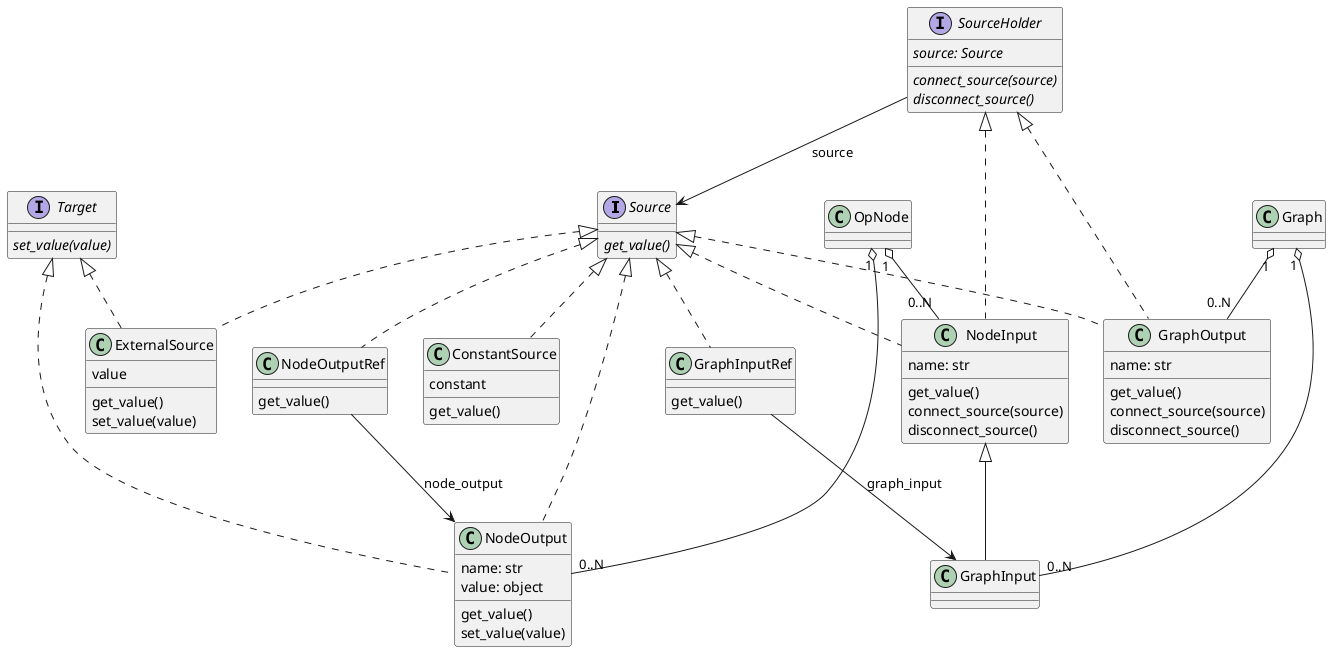 @startuml

interface Source {
    {abstract} get_value()
}

interface Target {
    {abstract} set_value(value)
}

interface SourceHolder {
    {abstract} source: Source
    {abstract} connect_source(source)
    {abstract} disconnect_source()
}

class ConstantSource implements Source {
    constant
    get_value()
}

class ExternalSource implements Source, Target {
    value
    get_value()
    set_value(value)
}

class GraphInputRef implements Source {
    get_value()
}

class NodeOutputRef implements Source {
    get_value()
}

class OpNode {
}

class NodeInput implements Source, SourceHolder {
    name: str
    get_value()
    connect_source(source)
    disconnect_source()
}

class NodeOutput implements Source, Target {
    name: str
    value: object
    get_value()
    set_value(value)
}

class Graph {
}

class GraphInput extends NodeInput {
}

class GraphOutput implements Source, SourceHolder {
    name: str
    get_value()
    connect_source(source)
    disconnect_source()
}

GraphInputRef --> GraphInput : graph_input
NodeOutputRef --> NodeOutput : node_output
SourceHolder --> Source : source

OpNode "1" o-- "0..N" NodeInput
OpNode "1" o-- "0..N" NodeOutput

Graph "1" o-- "0..N" GraphInput
Graph "1" o-- "0..N" GraphOutput

@enduml